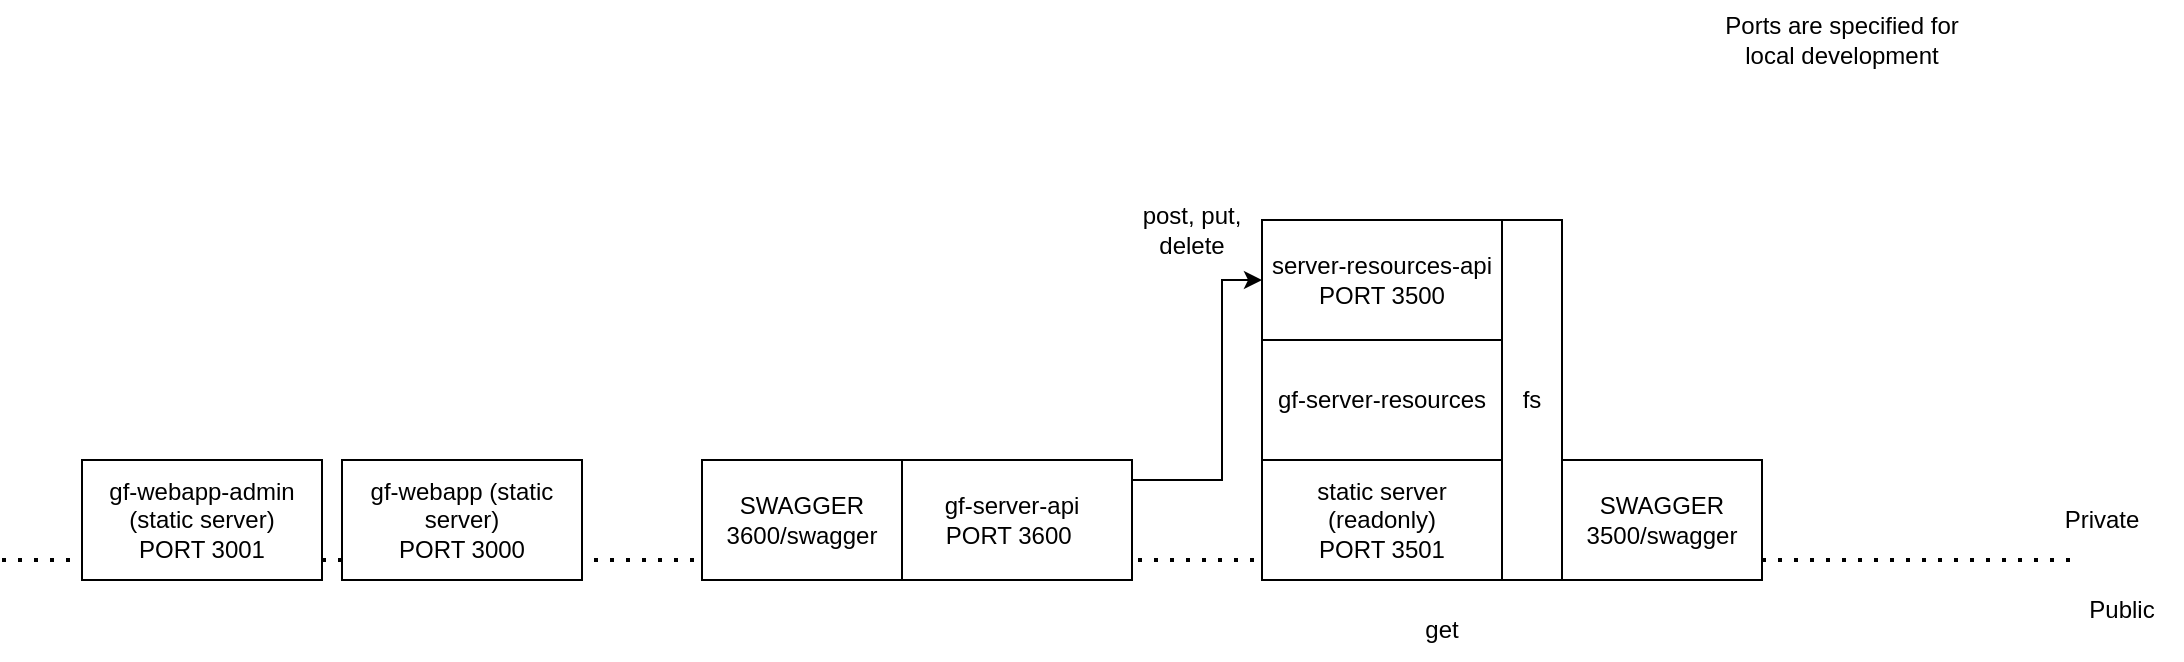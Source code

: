 <mxfile version="21.1.2" type="device">
  <diagram id="LGgbeqrn2ksFBZbrTpyI" name="Page-1">
    <mxGraphModel dx="2045" dy="756" grid="1" gridSize="10" guides="1" tooltips="1" connect="1" arrows="1" fold="1" page="1" pageScale="1" pageWidth="850" pageHeight="1100" math="0" shadow="0">
      <root>
        <mxCell id="0" />
        <mxCell id="1" parent="0" />
        <mxCell id="HOAvKdwlQROyCdvg_7U1-3" value="" style="endArrow=none;dashed=1;html=1;dashPattern=1 3;strokeWidth=2;rounded=0;" parent="1" edge="1">
          <mxGeometry width="50" height="50" relative="1" as="geometry">
            <mxPoint x="-170" y="470" as="sourcePoint" />
            <mxPoint x="870" y="470" as="targetPoint" />
          </mxGeometry>
        </mxCell>
        <mxCell id="HOAvKdwlQROyCdvg_7U1-16" style="edgeStyle=orthogonalEdgeStyle;rounded=0;orthogonalLoop=1;jettySize=auto;html=1;" parent="1" source="HOAvKdwlQROyCdvg_7U1-5" target="HOAvKdwlQROyCdvg_7U1-10" edge="1">
          <mxGeometry relative="1" as="geometry">
            <Array as="points">
              <mxPoint x="440" y="430" />
              <mxPoint x="440" y="330" />
            </Array>
          </mxGeometry>
        </mxCell>
        <mxCell id="HOAvKdwlQROyCdvg_7U1-5" value="gf-server-api &lt;br&gt;PORT 3600&amp;nbsp;" style="whiteSpace=wrap;html=1;" parent="1" vertex="1">
          <mxGeometry x="275" y="420" width="120" height="60" as="geometry" />
        </mxCell>
        <mxCell id="HOAvKdwlQROyCdvg_7U1-6" value="Public" style="text;html=1;strokeColor=none;fillColor=none;align=center;verticalAlign=middle;whiteSpace=wrap;rounded=0;" parent="1" vertex="1">
          <mxGeometry x="860" y="480" width="60" height="30" as="geometry" />
        </mxCell>
        <mxCell id="HOAvKdwlQROyCdvg_7U1-7" value="Private" style="text;html=1;strokeColor=none;fillColor=none;align=center;verticalAlign=middle;whiteSpace=wrap;rounded=0;" parent="1" vertex="1">
          <mxGeometry x="850" y="435" width="60" height="30" as="geometry" />
        </mxCell>
        <mxCell id="HOAvKdwlQROyCdvg_7U1-8" value="gf-server-resources" style="whiteSpace=wrap;html=1;" parent="1" vertex="1">
          <mxGeometry x="460" y="360" width="120" height="60" as="geometry" />
        </mxCell>
        <mxCell id="HOAvKdwlQROyCdvg_7U1-9" value="static server (readonly)&lt;br&gt;PORT 3501" style="whiteSpace=wrap;html=1;" parent="1" vertex="1">
          <mxGeometry x="460" y="420" width="120" height="60" as="geometry" />
        </mxCell>
        <mxCell id="HOAvKdwlQROyCdvg_7U1-10" value="server-resources-api PORT 3500" style="whiteSpace=wrap;html=1;" parent="1" vertex="1">
          <mxGeometry x="460" y="300" width="120" height="60" as="geometry" />
        </mxCell>
        <mxCell id="HOAvKdwlQROyCdvg_7U1-17" value="post, put, delete" style="text;html=1;strokeColor=none;fillColor=none;align=center;verticalAlign=middle;whiteSpace=wrap;rounded=0;" parent="1" vertex="1">
          <mxGeometry x="395" y="290" width="60" height="30" as="geometry" />
        </mxCell>
        <mxCell id="HOAvKdwlQROyCdvg_7U1-19" value="get" style="text;html=1;strokeColor=none;fillColor=none;align=center;verticalAlign=middle;whiteSpace=wrap;rounded=0;" parent="1" vertex="1">
          <mxGeometry x="520" y="490" width="60" height="30" as="geometry" />
        </mxCell>
        <mxCell id="HOAvKdwlQROyCdvg_7U1-20" value="Ports are specified for local development" style="text;html=1;strokeColor=none;fillColor=none;align=center;verticalAlign=middle;whiteSpace=wrap;rounded=0;" parent="1" vertex="1">
          <mxGeometry x="690" y="190" width="120" height="40" as="geometry" />
        </mxCell>
        <mxCell id="vtZch2xC3whb_qJqcjmV-1" value="fs" style="whiteSpace=wrap;html=1;" parent="1" vertex="1">
          <mxGeometry x="580" y="300" width="30" height="180" as="geometry" />
        </mxCell>
        <mxCell id="HOAvKdwlQROyCdvg_7U1-2" value="gf-webapp-admin (static server)&lt;br&gt;PORT 3001" style="whiteSpace=wrap;html=1;" parent="1" vertex="1">
          <mxGeometry x="-130" y="420" width="120" height="60" as="geometry" />
        </mxCell>
        <mxCell id="HOAvKdwlQROyCdvg_7U1-1" value="gf-webapp (static server)&lt;br&gt;PORT 3000" style="whiteSpace=wrap;html=1;" parent="1" vertex="1">
          <mxGeometry y="420" width="120" height="60" as="geometry" />
        </mxCell>
        <mxCell id="JS9PtcrZFAbjJVOQqGZM-2" value="SWAGGER&lt;br&gt;3600/swagger" style="whiteSpace=wrap;html=1;" vertex="1" parent="1">
          <mxGeometry x="180" y="420" width="100" height="60" as="geometry" />
        </mxCell>
        <mxCell id="JS9PtcrZFAbjJVOQqGZM-3" value="SWAGGER&lt;br&gt;3500/swagger" style="whiteSpace=wrap;html=1;" vertex="1" parent="1">
          <mxGeometry x="610" y="420" width="100" height="60" as="geometry" />
        </mxCell>
      </root>
    </mxGraphModel>
  </diagram>
</mxfile>
